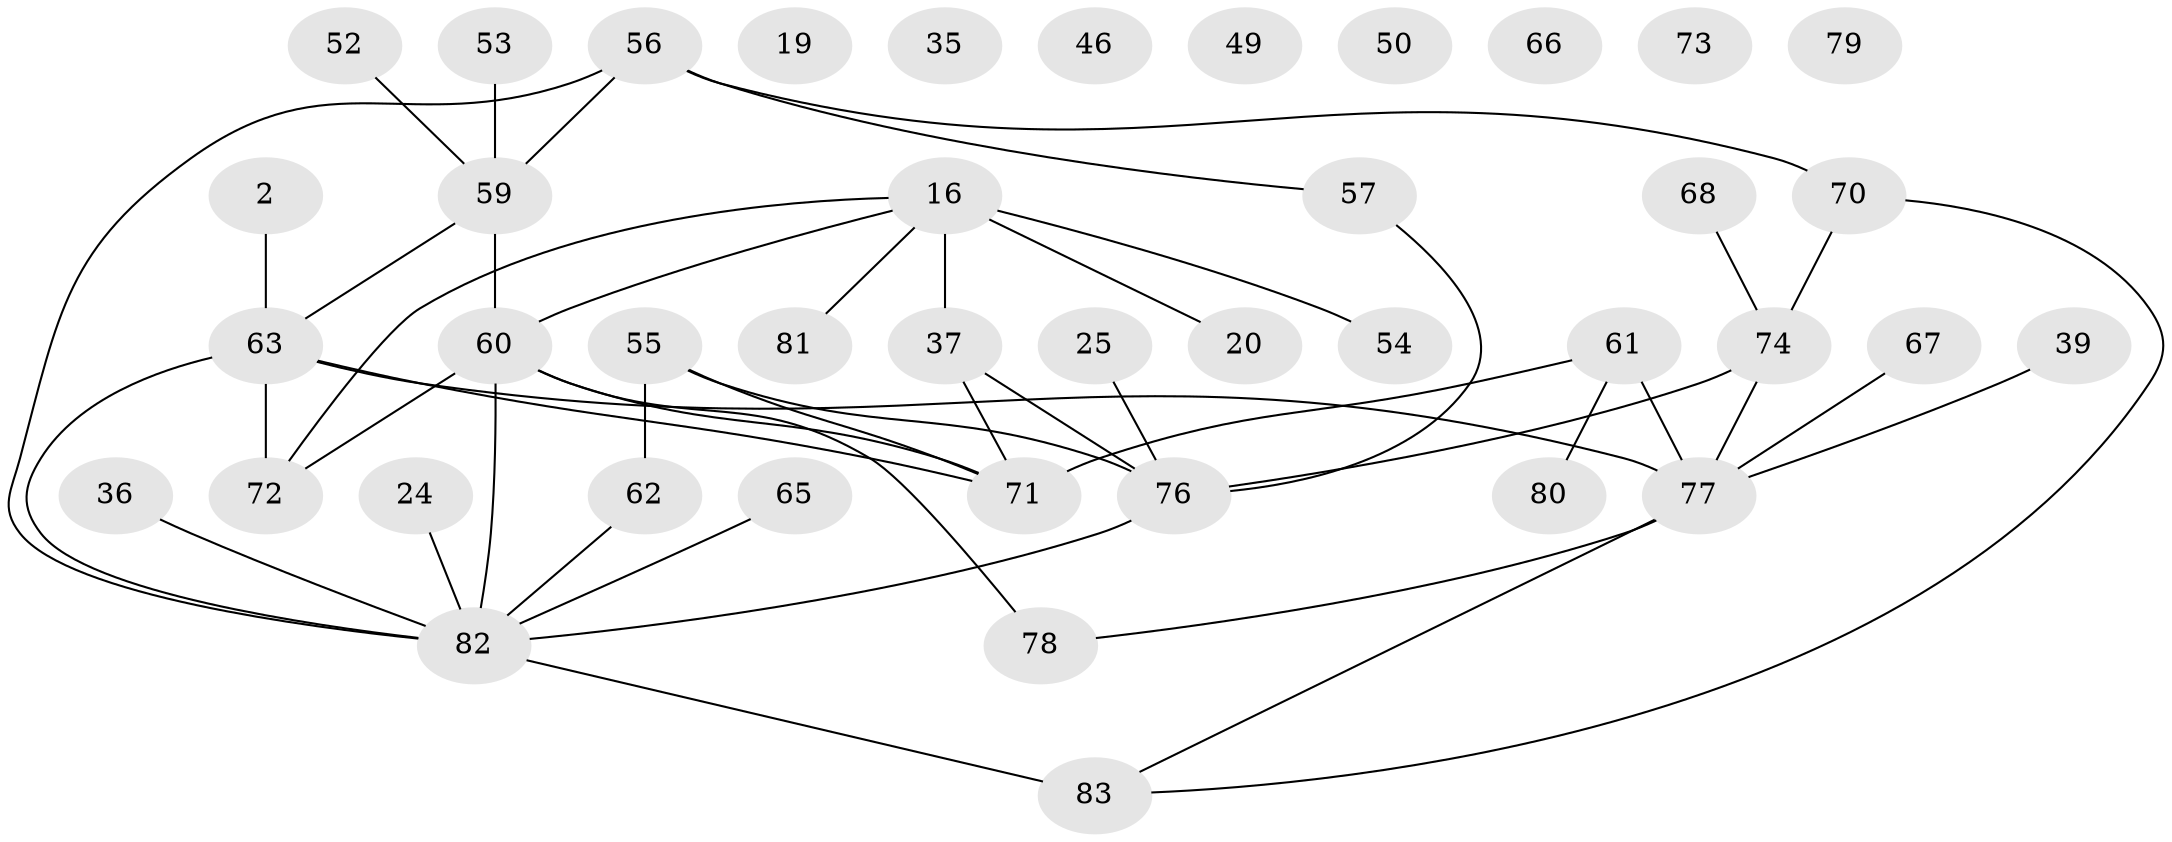 // original degree distribution, {4: 0.18072289156626506, 1: 0.21686746987951808, 3: 0.20481927710843373, 5: 0.060240963855421686, 2: 0.21686746987951808, 0: 0.08433734939759036, 6: 0.012048192771084338, 7: 0.024096385542168676}
// Generated by graph-tools (version 1.1) at 2025/40/03/09/25 04:40:09]
// undirected, 41 vertices, 48 edges
graph export_dot {
graph [start="1"]
  node [color=gray90,style=filled];
  2;
  16 [super="+3+1+7"];
  19;
  20;
  24;
  25;
  35;
  36;
  37;
  39 [super="+15"];
  46;
  49;
  50;
  52;
  53;
  54;
  55;
  56 [super="+11+42"];
  57;
  59 [super="+32+48"];
  60 [super="+45+58"];
  61;
  62 [super="+34"];
  63 [super="+51+38"];
  65;
  66;
  67;
  68;
  70 [super="+29+41"];
  71 [super="+64"];
  72;
  73;
  74;
  76 [super="+40"];
  77 [super="+17+75"];
  78;
  79 [super="+5"];
  80;
  81;
  82 [super="+43+28+69"];
  83 [super="+12"];
  2 -- 63;
  16 -- 72;
  16 -- 81;
  16 -- 37 [weight=2];
  16 -- 20;
  16 -- 54;
  16 -- 60;
  24 -- 82;
  25 -- 76;
  36 -- 82;
  37 -- 76 [weight=2];
  37 -- 71;
  39 -- 77;
  52 -- 59;
  53 -- 59;
  55 -- 76 [weight=2];
  55 -- 62;
  55 -- 71 [weight=2];
  56 -- 70;
  56 -- 57;
  56 -- 82 [weight=2];
  56 -- 59;
  57 -- 76;
  59 -- 60 [weight=2];
  59 -- 63;
  60 -- 82;
  60 -- 72;
  60 -- 71 [weight=2];
  60 -- 78;
  61 -- 77 [weight=2];
  61 -- 80;
  61 -- 71;
  62 -- 82;
  63 -- 82 [weight=3];
  63 -- 71 [weight=2];
  63 -- 72;
  63 -- 77;
  65 -- 82;
  67 -- 77 [weight=2];
  68 -- 74;
  70 -- 83;
  70 -- 74;
  74 -- 76 [weight=2];
  74 -- 77;
  76 -- 82 [weight=2];
  77 -- 83;
  77 -- 78;
  82 -- 83 [weight=2];
}
